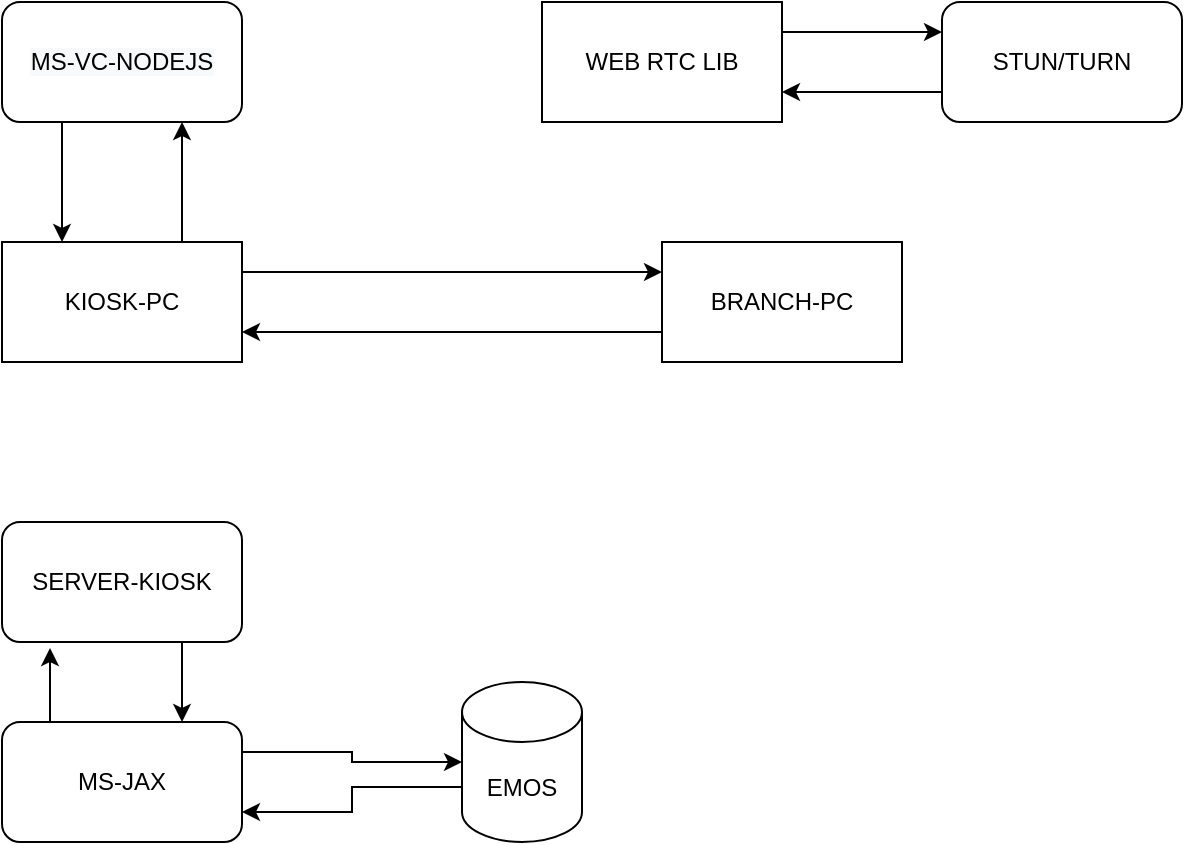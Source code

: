 <mxfile version="14.9.3" type="github">
  <diagram id="C5RBs43oDa-KdzZeNtuy" name="Page-1">
    <mxGraphModel dx="1350" dy="774" grid="1" gridSize="10" guides="1" tooltips="1" connect="1" arrows="1" fold="1" page="1" pageScale="1" pageWidth="827" pageHeight="1169" math="0" shadow="0">
      <root>
        <mxCell id="WIyWlLk6GJQsqaUBKTNV-0" />
        <mxCell id="WIyWlLk6GJQsqaUBKTNV-1" parent="WIyWlLk6GJQsqaUBKTNV-0" />
        <mxCell id="k0vDRmhFAtIJHE76wayA-25" style="edgeStyle=orthogonalEdgeStyle;rounded=0;orthogonalLoop=1;jettySize=auto;html=1;exitX=0;exitY=0.75;exitDx=0;exitDy=0;entryX=1;entryY=0.75;entryDx=0;entryDy=0;" edge="1" parent="WIyWlLk6GJQsqaUBKTNV-1" source="k0vDRmhFAtIJHE76wayA-1" target="k0vDRmhFAtIJHE76wayA-2">
          <mxGeometry relative="1" as="geometry" />
        </mxCell>
        <mxCell id="k0vDRmhFAtIJHE76wayA-1" value="BRANCH-PC" style="rounded=0;whiteSpace=wrap;html=1;" vertex="1" parent="WIyWlLk6GJQsqaUBKTNV-1">
          <mxGeometry x="520" y="190" width="120" height="60" as="geometry" />
        </mxCell>
        <mxCell id="k0vDRmhFAtIJHE76wayA-21" style="edgeStyle=orthogonalEdgeStyle;rounded=0;orthogonalLoop=1;jettySize=auto;html=1;exitX=0.75;exitY=0;exitDx=0;exitDy=0;entryX=0.75;entryY=1;entryDx=0;entryDy=0;" edge="1" parent="WIyWlLk6GJQsqaUBKTNV-1" source="k0vDRmhFAtIJHE76wayA-2" target="k0vDRmhFAtIJHE76wayA-5">
          <mxGeometry relative="1" as="geometry" />
        </mxCell>
        <mxCell id="k0vDRmhFAtIJHE76wayA-23" style="edgeStyle=orthogonalEdgeStyle;rounded=0;orthogonalLoop=1;jettySize=auto;html=1;exitX=1;exitY=0.25;exitDx=0;exitDy=0;entryX=0;entryY=0.25;entryDx=0;entryDy=0;" edge="1" parent="WIyWlLk6GJQsqaUBKTNV-1" source="k0vDRmhFAtIJHE76wayA-2" target="k0vDRmhFAtIJHE76wayA-1">
          <mxGeometry relative="1" as="geometry" />
        </mxCell>
        <mxCell id="k0vDRmhFAtIJHE76wayA-2" value="KIOSK-PC" style="rounded=0;whiteSpace=wrap;html=1;" vertex="1" parent="WIyWlLk6GJQsqaUBKTNV-1">
          <mxGeometry x="190" y="190" width="120" height="60" as="geometry" />
        </mxCell>
        <mxCell id="k0vDRmhFAtIJHE76wayA-29" style="edgeStyle=orthogonalEdgeStyle;rounded=0;orthogonalLoop=1;jettySize=auto;html=1;exitX=0;exitY=0;exitDx=0;exitDy=52.5;exitPerimeter=0;entryX=1;entryY=0.75;entryDx=0;entryDy=0;" edge="1" parent="WIyWlLk6GJQsqaUBKTNV-1" source="k0vDRmhFAtIJHE76wayA-4" target="k0vDRmhFAtIJHE76wayA-6">
          <mxGeometry relative="1" as="geometry" />
        </mxCell>
        <mxCell id="k0vDRmhFAtIJHE76wayA-4" value="EMOS" style="shape=cylinder3;whiteSpace=wrap;html=1;boundedLbl=1;backgroundOutline=1;size=15;" vertex="1" parent="WIyWlLk6GJQsqaUBKTNV-1">
          <mxGeometry x="420" y="410" width="60" height="80" as="geometry" />
        </mxCell>
        <mxCell id="k0vDRmhFAtIJHE76wayA-20" style="edgeStyle=orthogonalEdgeStyle;rounded=0;orthogonalLoop=1;jettySize=auto;html=1;exitX=0.25;exitY=1;exitDx=0;exitDy=0;entryX=0.25;entryY=0;entryDx=0;entryDy=0;" edge="1" parent="WIyWlLk6GJQsqaUBKTNV-1" source="k0vDRmhFAtIJHE76wayA-5" target="k0vDRmhFAtIJHE76wayA-2">
          <mxGeometry relative="1" as="geometry" />
        </mxCell>
        <mxCell id="k0vDRmhFAtIJHE76wayA-5" value="&lt;meta charset=&quot;utf-8&quot;&gt;&lt;span style=&quot;color: rgb(0, 0, 0); font-family: helvetica; font-size: 12px; font-style: normal; font-weight: 400; letter-spacing: normal; text-align: center; text-indent: 0px; text-transform: none; word-spacing: 0px; background-color: rgb(248, 249, 250); display: inline; float: none;&quot;&gt;MS-VC-NODEJS&lt;/span&gt;" style="rounded=1;whiteSpace=wrap;html=1;" vertex="1" parent="WIyWlLk6GJQsqaUBKTNV-1">
          <mxGeometry x="190" y="70" width="120" height="60" as="geometry" />
        </mxCell>
        <mxCell id="k0vDRmhFAtIJHE76wayA-27" style="edgeStyle=orthogonalEdgeStyle;rounded=0;orthogonalLoop=1;jettySize=auto;html=1;exitX=1;exitY=0.25;exitDx=0;exitDy=0;" edge="1" parent="WIyWlLk6GJQsqaUBKTNV-1" source="k0vDRmhFAtIJHE76wayA-6" target="k0vDRmhFAtIJHE76wayA-4">
          <mxGeometry relative="1" as="geometry" />
        </mxCell>
        <mxCell id="k0vDRmhFAtIJHE76wayA-31" style="edgeStyle=orthogonalEdgeStyle;rounded=0;orthogonalLoop=1;jettySize=auto;html=1;exitX=0.25;exitY=0;exitDx=0;exitDy=0;entryX=0.2;entryY=1.05;entryDx=0;entryDy=0;entryPerimeter=0;" edge="1" parent="WIyWlLk6GJQsqaUBKTNV-1" source="k0vDRmhFAtIJHE76wayA-6" target="k0vDRmhFAtIJHE76wayA-30">
          <mxGeometry relative="1" as="geometry" />
        </mxCell>
        <mxCell id="k0vDRmhFAtIJHE76wayA-6" value="&lt;span&gt;MS-JAX&lt;/span&gt;" style="rounded=1;whiteSpace=wrap;html=1;" vertex="1" parent="WIyWlLk6GJQsqaUBKTNV-1">
          <mxGeometry x="190" y="430" width="120" height="60" as="geometry" />
        </mxCell>
        <mxCell id="k0vDRmhFAtIJHE76wayA-19" style="edgeStyle=orthogonalEdgeStyle;rounded=0;orthogonalLoop=1;jettySize=auto;html=1;exitX=0;exitY=0.75;exitDx=0;exitDy=0;entryX=1;entryY=0.75;entryDx=0;entryDy=0;" edge="1" parent="WIyWlLk6GJQsqaUBKTNV-1" source="k0vDRmhFAtIJHE76wayA-7" target="k0vDRmhFAtIJHE76wayA-14">
          <mxGeometry relative="1" as="geometry" />
        </mxCell>
        <mxCell id="k0vDRmhFAtIJHE76wayA-7" value="STUN/TURN" style="rounded=1;whiteSpace=wrap;html=1;" vertex="1" parent="WIyWlLk6GJQsqaUBKTNV-1">
          <mxGeometry x="660" y="70" width="120" height="60" as="geometry" />
        </mxCell>
        <mxCell id="k0vDRmhFAtIJHE76wayA-18" style="edgeStyle=orthogonalEdgeStyle;rounded=0;orthogonalLoop=1;jettySize=auto;html=1;exitX=1;exitY=0.25;exitDx=0;exitDy=0;entryX=0;entryY=0.25;entryDx=0;entryDy=0;" edge="1" parent="WIyWlLk6GJQsqaUBKTNV-1" source="k0vDRmhFAtIJHE76wayA-14" target="k0vDRmhFAtIJHE76wayA-7">
          <mxGeometry relative="1" as="geometry" />
        </mxCell>
        <mxCell id="k0vDRmhFAtIJHE76wayA-14" value="WEB RTC LIB" style="rounded=0;whiteSpace=wrap;html=1;" vertex="1" parent="WIyWlLk6GJQsqaUBKTNV-1">
          <mxGeometry x="460" y="70" width="120" height="60" as="geometry" />
        </mxCell>
        <mxCell id="k0vDRmhFAtIJHE76wayA-32" style="edgeStyle=orthogonalEdgeStyle;rounded=0;orthogonalLoop=1;jettySize=auto;html=1;exitX=0.75;exitY=1;exitDx=0;exitDy=0;entryX=0.75;entryY=0;entryDx=0;entryDy=0;" edge="1" parent="WIyWlLk6GJQsqaUBKTNV-1" source="k0vDRmhFAtIJHE76wayA-30" target="k0vDRmhFAtIJHE76wayA-6">
          <mxGeometry relative="1" as="geometry" />
        </mxCell>
        <mxCell id="k0vDRmhFAtIJHE76wayA-30" value="SERVER-KIOSK" style="rounded=1;whiteSpace=wrap;html=1;" vertex="1" parent="WIyWlLk6GJQsqaUBKTNV-1">
          <mxGeometry x="190" y="330" width="120" height="60" as="geometry" />
        </mxCell>
      </root>
    </mxGraphModel>
  </diagram>
</mxfile>

